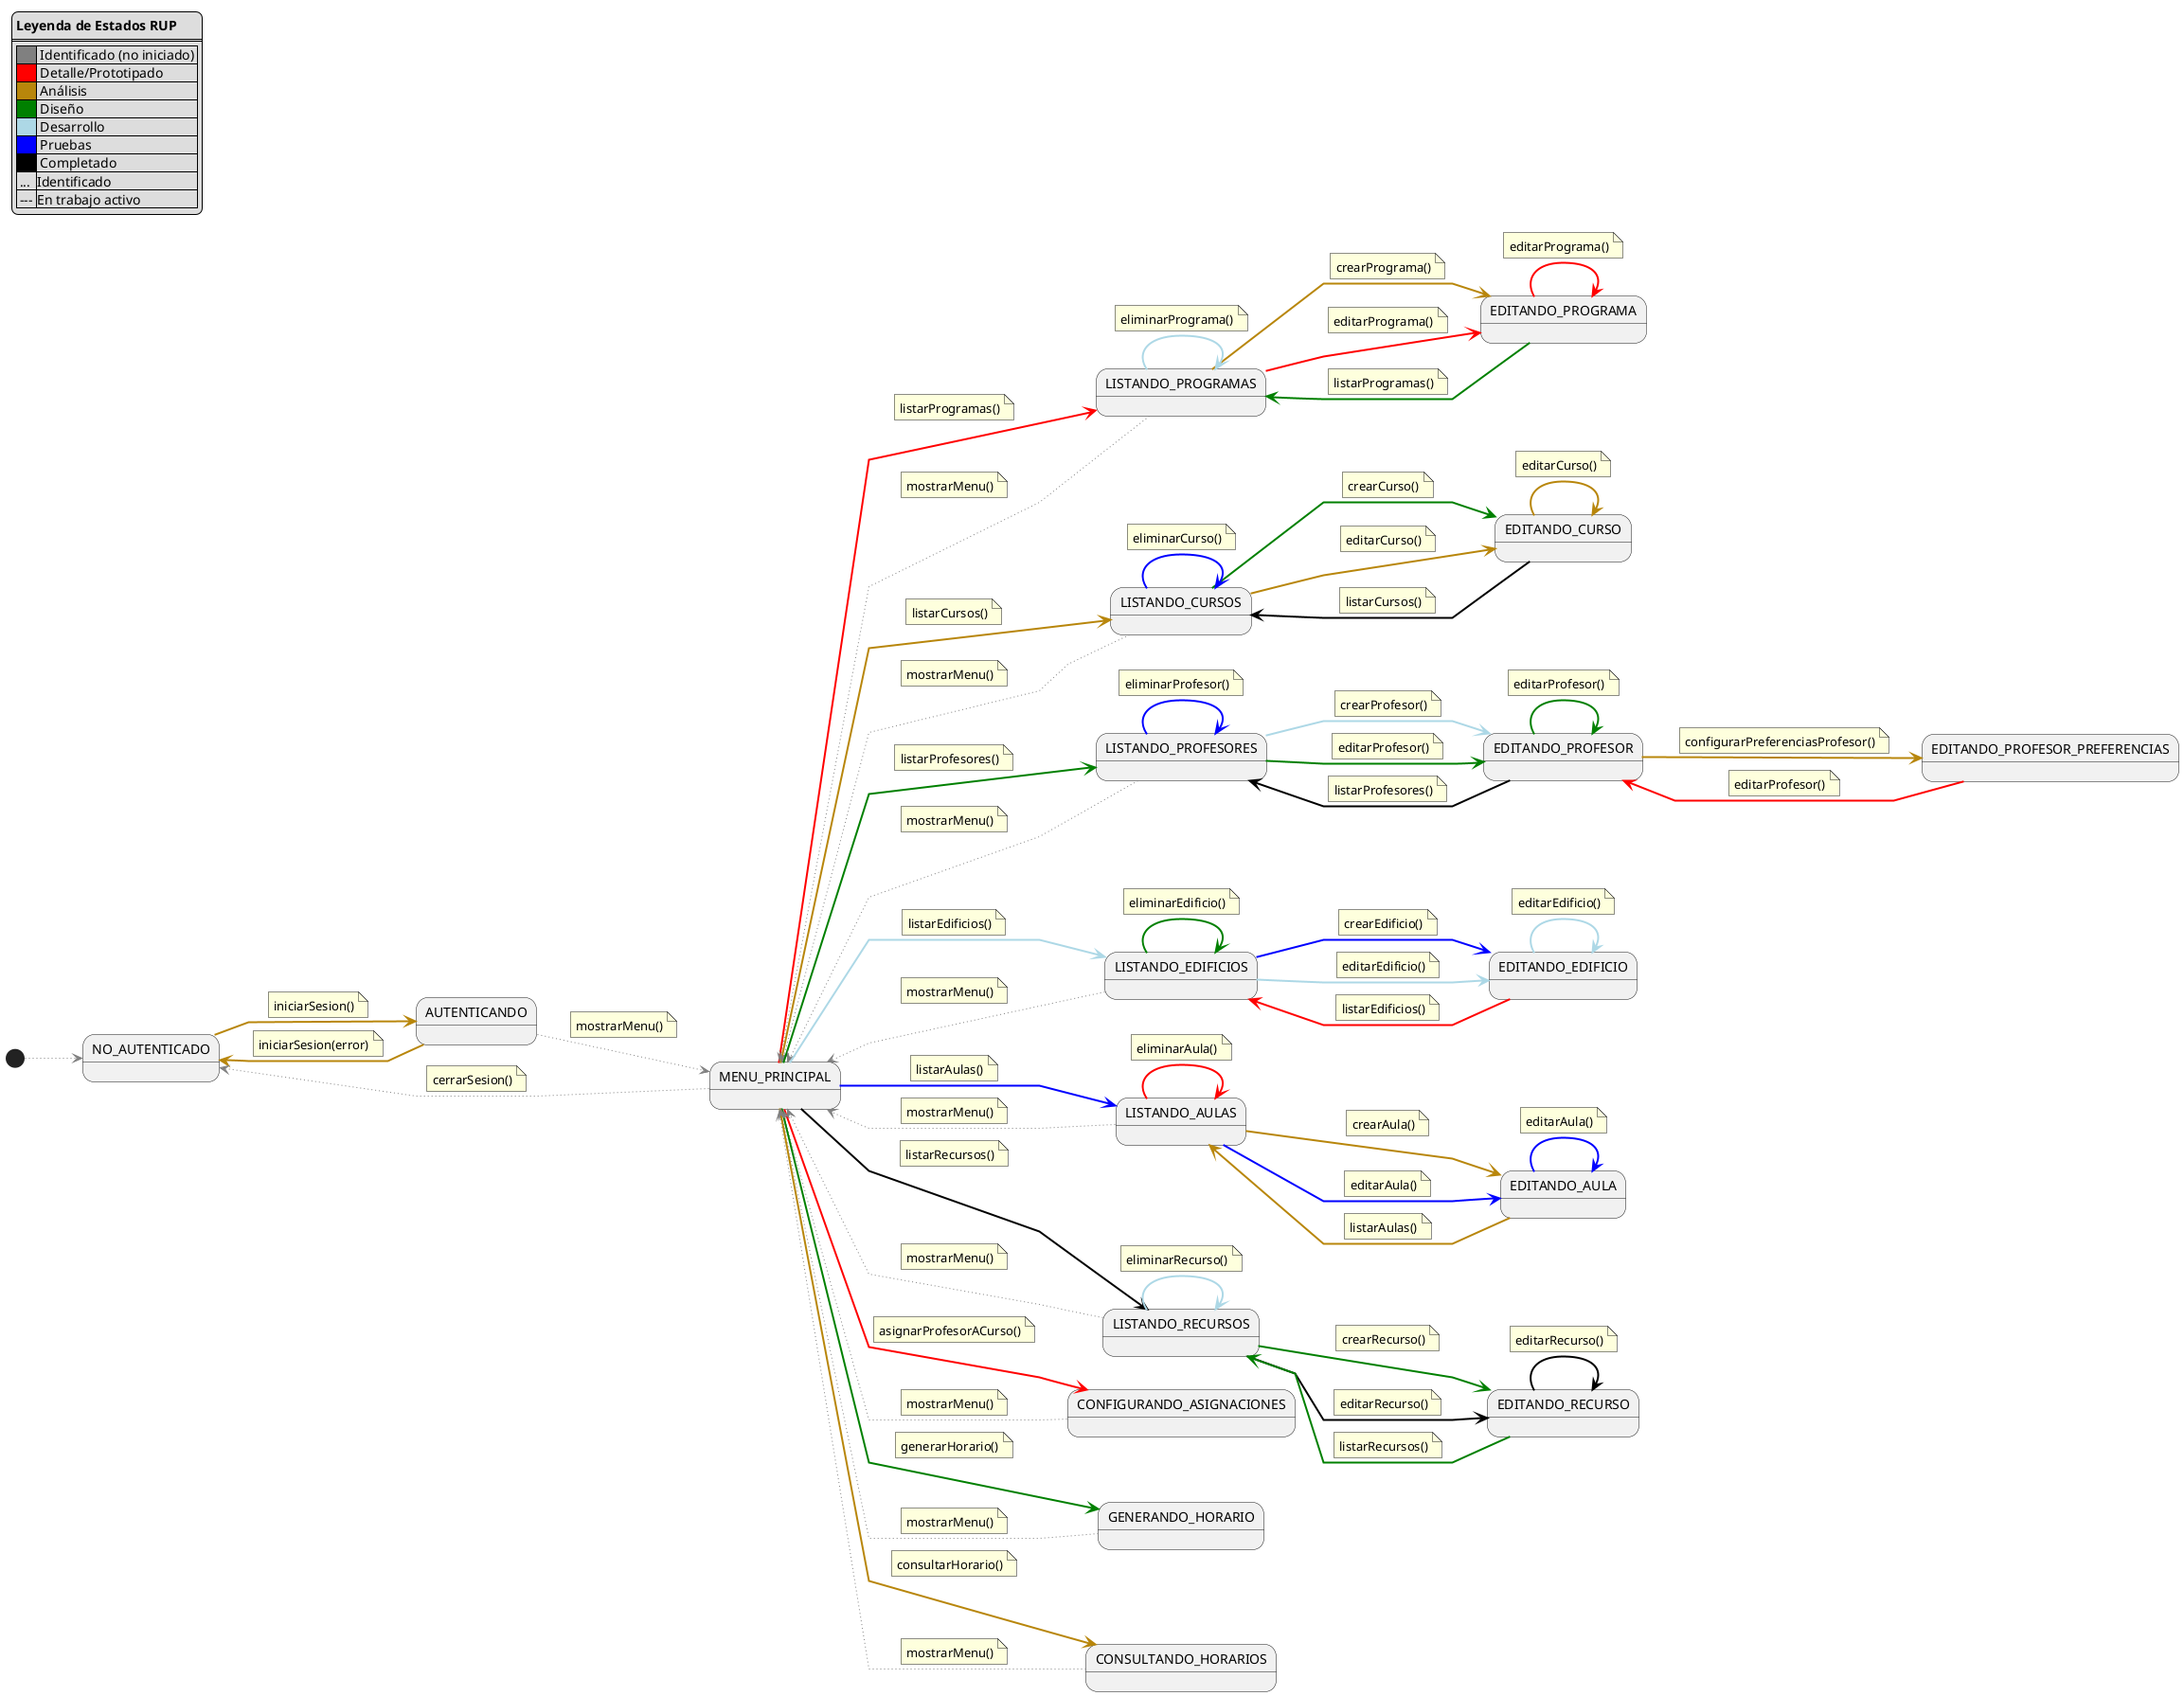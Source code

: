 @startuml diagrama-contexto-estado-intermedio

left to right direction
skinparam linetype polyline

legend top left
    **Leyenda de Estados RUP**
    ====
    |<#gray>     | Identificado (no iniciado) |
    |<#red>      | Detalle/Prototipado |
    |<#darkgoldenrod>| Análisis |
    |<#green>    | Diseño |
    |<#lightblue>| Desarrollo |
    |<#blue>     | Pruebas |
    |<#black>    | Completado |
    | ... |Identificado|
    | --- |En trabajo activo|
end legend

state "NO_AUTENTICADO" as NoAuth
state "AUTENTICANDO" as PreMenu
state "MENU_PRINCIPAL" as Menu

state "LISTANDO_PROGRAMAS" as ListProgramas
state "EDITANDO_PROGRAMA" as EditPrograma
state "LISTANDO_CURSOS" as ListCursos
state "EDITANDO_CURSO" as EditCurso
state "LISTANDO_PROFESORES" as ListProfesores
state "EDITANDO_PROFESOR" as EditProfesor
state "EDITANDO_PROFESOR_PREFERENCIAS" as EditProfesorPreferencias
state "LISTANDO_EDIFICIOS" as ListEdificios
state "EDITANDO_EDIFICIO" as EditEdificio
state "LISTANDO_AULAS" as ListAulas
state "EDITANDO_AULA" as EditAula
state "LISTANDO_RECURSOS" as ListRecursos
state "EDITANDO_RECURSO" as EditRecurso

state "CONFIGURANDO_ASIGNACIONES" as Asignaciones
state "GENERANDO_HORARIO" as Generacion
state "CONSULTANDO_HORARIOS" as Consulta

[*] -[#gray,dotted]-> NoAuth

PreMenu -[#darkgoldenrod,thickness=2]-> NoAuth
    note on link
        iniciarSesion(error)
    end note

NoAuth -[#darkgoldenrod,thickness=2]-> PreMenu
    note on link
        iniciarSesion()
    end note

PreMenu -[#gray,dotted]-> Menu
    note on link
        mostrarMenu()
    end note

Menu -[#gray,dotted]-> NoAuth
    note on link
        cerrarSesion()
    end note

Menu -[#red,thickness=2]-> ListProgramas
    note on link
        listarProgramas()
    end note

Menu -[#darkgoldenrod,thickness=2]-> ListCursos
    note on link
        listarCursos()
    end note

Menu -[#green,thickness=2]-> ListProfesores
    note on link
        listarProfesores()
    end note

Menu -[#lightblue,thickness=2]-> ListEdificios
    note on link
        listarEdificios()
    end note

Menu -[#blue,thickness=2]-> ListAulas
    note on link
        listarAulas()
    end note

Menu -[#black,thickness=2]-> ListRecursos
    note on link
        listarRecursos()
    end note

Menu -[#red,thickness=2]-> Asignaciones
    note on link
        asignarProfesorACurso()
    end note

Menu -[#green,thickness=2]-> Generacion
    note on link
        generarHorario()
    end note

Menu -[#darkgoldenrod,thickness=2]-> Consulta
    note on link
        consultarHorario()
    end note

ListProgramas -[#darkgoldenrod,thickness=2]-> EditPrograma
    note on link
        crearPrograma()
    end note

ListProgramas -[#red,thickness=2]-> EditPrograma
    note on link
        editarPrograma()
    end note

ListProgramas -[#lightblue,thickness=2]-> ListProgramas
    note on link
        eliminarPrograma()
    end note

EditPrograma -[#red,thickness=2]-> EditPrograma
    note on link
        editarPrograma()
    end note

EditPrograma -[#green,thickness=2]-> ListProgramas
    note on link
        listarProgramas()
    end note

ListCursos -[#green,thickness=2]-> EditCurso
    note on link
        crearCurso()
    end note

ListCursos -[#darkgoldenrod,thickness=2]-> EditCurso
    note on link
        editarCurso()
    end note

ListCursos -[#blue,thickness=2]-> ListCursos
    note on link
        eliminarCurso()
    end note

EditCurso -[#darkgoldenrod,thickness=2]-> EditCurso
    note on link
        editarCurso()
    end note

EditCurso -[#black,thickness=2]-> ListCursos
    note on link
        listarCursos()
    end note

ListProfesores -[#lightblue,thickness=2]-> EditProfesor
    note on link
        crearProfesor()
    end note

ListProfesores -[#green,thickness=2]-> EditProfesor
    note on link
        editarProfesor()
    end note

ListProfesores -[#blue,thickness=2]-> ListProfesores
    note on link
        eliminarProfesor()
    end note

EditProfesor -[#green,thickness=2]-> EditProfesor
    note on link
        editarProfesor()
    end note

EditProfesor -[#darkgoldenrod,thickness=2]-> EditProfesorPreferencias
    note on link
        configurarPreferenciasProfesor()
    end note

EditProfesorPreferencias -[#red,thickness=2]-> EditProfesor
    note on link
        editarProfesor()
    end note
    
EditProfesor -[#black,thickness=2]-> ListProfesores
    note on link
        listarProfesores()
    end note

ListEdificios -[#blue,thickness=2]-> EditEdificio
    note on link
        crearEdificio()
    end note

ListEdificios -[#lightblue,thickness=2]-> EditEdificio
    note on link
        editarEdificio()
    end note

ListEdificios -[#green,thickness=2]-> ListEdificios
    note on link
        eliminarEdificio()
    end note

EditEdificio -[#lightblue,thickness=2]-> EditEdificio
    note on link
        editarEdificio()
    end note

EditEdificio -[#red,thickness=2]-> ListEdificios
    note on link
        listarEdificios()
    end note

ListAulas -[#darkgoldenrod,thickness=2]-> EditAula
    note on link
        crearAula()
    end note

ListAulas -[#blue,thickness=2]-> EditAula
    note on link
        editarAula()
    end note

ListAulas -[#red,thickness=2]-> ListAulas
    note on link
        eliminarAula()
    end note

EditAula -[#blue,thickness=2]-> EditAula
    note on link
        editarAula()
    end note

EditAula -[#darkgoldenrod,thickness=2]-> ListAulas
    note on link
        listarAulas()
    end note

ListRecursos -[#green,thickness=2]-> EditRecurso
    note on link
        crearRecurso()
    end note

ListRecursos -[#black,thickness=2]-> EditRecurso
    note on link
        editarRecurso()
    end note

ListRecursos -[#lightblue,thickness=2]-> ListRecursos
    note on link
        eliminarRecurso()
    end note

EditRecurso -[#black,thickness=2]-> EditRecurso
    note on link
        editarRecurso()
    end note

EditRecurso -[#green,thickness=2]-> ListRecursos
    note on link
        listarRecursos()
    end note

ListProgramas -[#gray,dotted]-> Menu
    note on link
        mostrarMenu()
    end note

ListCursos -[#gray,dotted]-> Menu
    note on link
        mostrarMenu()
    end note

ListProfesores -[#gray,dotted]-> Menu
    note on link
        mostrarMenu()
    end note

ListEdificios -[#gray,dotted]-> Menu
    note on link
        mostrarMenu()
    end note

ListAulas -[#gray,dotted]-> Menu
    note on link
        mostrarMenu()
    end note

ListRecursos -[#gray,dotted]-> Menu
    note on link
        mostrarMenu()
    end note

Asignaciones -[#gray,dotted]-> Menu
    note on link
        mostrarMenu()
    end note

Generacion -[#gray,dotted]-> Menu
    note on link
        mostrarMenu()
    end note

Consulta -[#gray,dotted]-> Menu
    note on link
        mostrarMenu()
    end note


@enduml